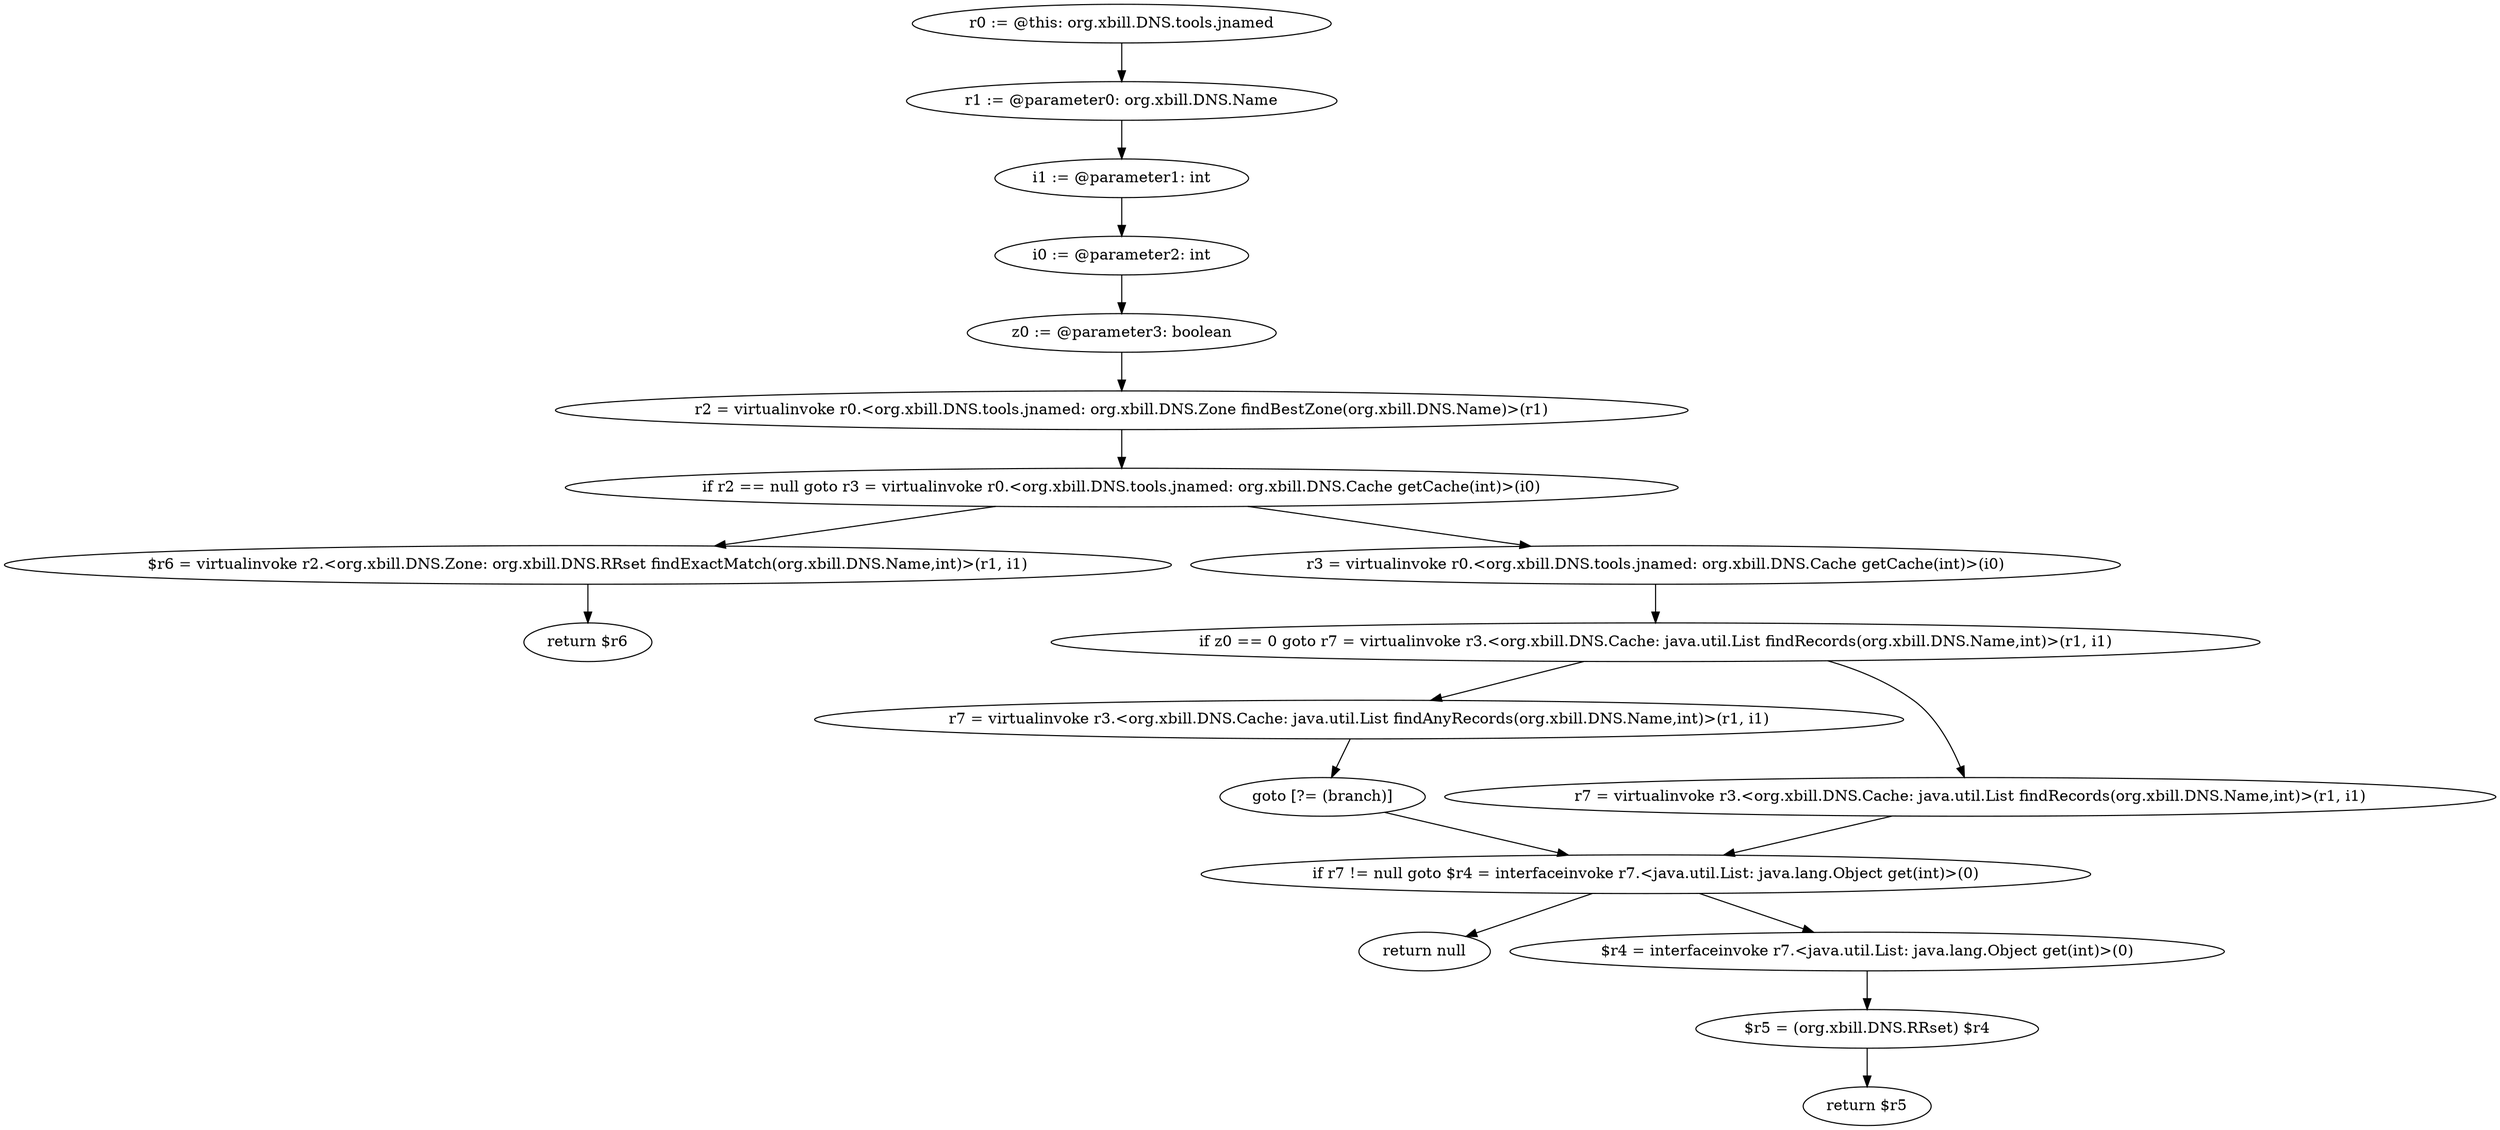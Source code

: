 digraph "unitGraph" {
    "r0 := @this: org.xbill.DNS.tools.jnamed"
    "r1 := @parameter0: org.xbill.DNS.Name"
    "i1 := @parameter1: int"
    "i0 := @parameter2: int"
    "z0 := @parameter3: boolean"
    "r2 = virtualinvoke r0.<org.xbill.DNS.tools.jnamed: org.xbill.DNS.Zone findBestZone(org.xbill.DNS.Name)>(r1)"
    "if r2 == null goto r3 = virtualinvoke r0.<org.xbill.DNS.tools.jnamed: org.xbill.DNS.Cache getCache(int)>(i0)"
    "$r6 = virtualinvoke r2.<org.xbill.DNS.Zone: org.xbill.DNS.RRset findExactMatch(org.xbill.DNS.Name,int)>(r1, i1)"
    "return $r6"
    "r3 = virtualinvoke r0.<org.xbill.DNS.tools.jnamed: org.xbill.DNS.Cache getCache(int)>(i0)"
    "if z0 == 0 goto r7 = virtualinvoke r3.<org.xbill.DNS.Cache: java.util.List findRecords(org.xbill.DNS.Name,int)>(r1, i1)"
    "r7 = virtualinvoke r3.<org.xbill.DNS.Cache: java.util.List findAnyRecords(org.xbill.DNS.Name,int)>(r1, i1)"
    "goto [?= (branch)]"
    "r7 = virtualinvoke r3.<org.xbill.DNS.Cache: java.util.List findRecords(org.xbill.DNS.Name,int)>(r1, i1)"
    "if r7 != null goto $r4 = interfaceinvoke r7.<java.util.List: java.lang.Object get(int)>(0)"
    "return null"
    "$r4 = interfaceinvoke r7.<java.util.List: java.lang.Object get(int)>(0)"
    "$r5 = (org.xbill.DNS.RRset) $r4"
    "return $r5"
    "r0 := @this: org.xbill.DNS.tools.jnamed"->"r1 := @parameter0: org.xbill.DNS.Name";
    "r1 := @parameter0: org.xbill.DNS.Name"->"i1 := @parameter1: int";
    "i1 := @parameter1: int"->"i0 := @parameter2: int";
    "i0 := @parameter2: int"->"z0 := @parameter3: boolean";
    "z0 := @parameter3: boolean"->"r2 = virtualinvoke r0.<org.xbill.DNS.tools.jnamed: org.xbill.DNS.Zone findBestZone(org.xbill.DNS.Name)>(r1)";
    "r2 = virtualinvoke r0.<org.xbill.DNS.tools.jnamed: org.xbill.DNS.Zone findBestZone(org.xbill.DNS.Name)>(r1)"->"if r2 == null goto r3 = virtualinvoke r0.<org.xbill.DNS.tools.jnamed: org.xbill.DNS.Cache getCache(int)>(i0)";
    "if r2 == null goto r3 = virtualinvoke r0.<org.xbill.DNS.tools.jnamed: org.xbill.DNS.Cache getCache(int)>(i0)"->"$r6 = virtualinvoke r2.<org.xbill.DNS.Zone: org.xbill.DNS.RRset findExactMatch(org.xbill.DNS.Name,int)>(r1, i1)";
    "if r2 == null goto r3 = virtualinvoke r0.<org.xbill.DNS.tools.jnamed: org.xbill.DNS.Cache getCache(int)>(i0)"->"r3 = virtualinvoke r0.<org.xbill.DNS.tools.jnamed: org.xbill.DNS.Cache getCache(int)>(i0)";
    "$r6 = virtualinvoke r2.<org.xbill.DNS.Zone: org.xbill.DNS.RRset findExactMatch(org.xbill.DNS.Name,int)>(r1, i1)"->"return $r6";
    "r3 = virtualinvoke r0.<org.xbill.DNS.tools.jnamed: org.xbill.DNS.Cache getCache(int)>(i0)"->"if z0 == 0 goto r7 = virtualinvoke r3.<org.xbill.DNS.Cache: java.util.List findRecords(org.xbill.DNS.Name,int)>(r1, i1)";
    "if z0 == 0 goto r7 = virtualinvoke r3.<org.xbill.DNS.Cache: java.util.List findRecords(org.xbill.DNS.Name,int)>(r1, i1)"->"r7 = virtualinvoke r3.<org.xbill.DNS.Cache: java.util.List findAnyRecords(org.xbill.DNS.Name,int)>(r1, i1)";
    "if z0 == 0 goto r7 = virtualinvoke r3.<org.xbill.DNS.Cache: java.util.List findRecords(org.xbill.DNS.Name,int)>(r1, i1)"->"r7 = virtualinvoke r3.<org.xbill.DNS.Cache: java.util.List findRecords(org.xbill.DNS.Name,int)>(r1, i1)";
    "r7 = virtualinvoke r3.<org.xbill.DNS.Cache: java.util.List findAnyRecords(org.xbill.DNS.Name,int)>(r1, i1)"->"goto [?= (branch)]";
    "goto [?= (branch)]"->"if r7 != null goto $r4 = interfaceinvoke r7.<java.util.List: java.lang.Object get(int)>(0)";
    "r7 = virtualinvoke r3.<org.xbill.DNS.Cache: java.util.List findRecords(org.xbill.DNS.Name,int)>(r1, i1)"->"if r7 != null goto $r4 = interfaceinvoke r7.<java.util.List: java.lang.Object get(int)>(0)";
    "if r7 != null goto $r4 = interfaceinvoke r7.<java.util.List: java.lang.Object get(int)>(0)"->"return null";
    "if r7 != null goto $r4 = interfaceinvoke r7.<java.util.List: java.lang.Object get(int)>(0)"->"$r4 = interfaceinvoke r7.<java.util.List: java.lang.Object get(int)>(0)";
    "$r4 = interfaceinvoke r7.<java.util.List: java.lang.Object get(int)>(0)"->"$r5 = (org.xbill.DNS.RRset) $r4";
    "$r5 = (org.xbill.DNS.RRset) $r4"->"return $r5";
}
